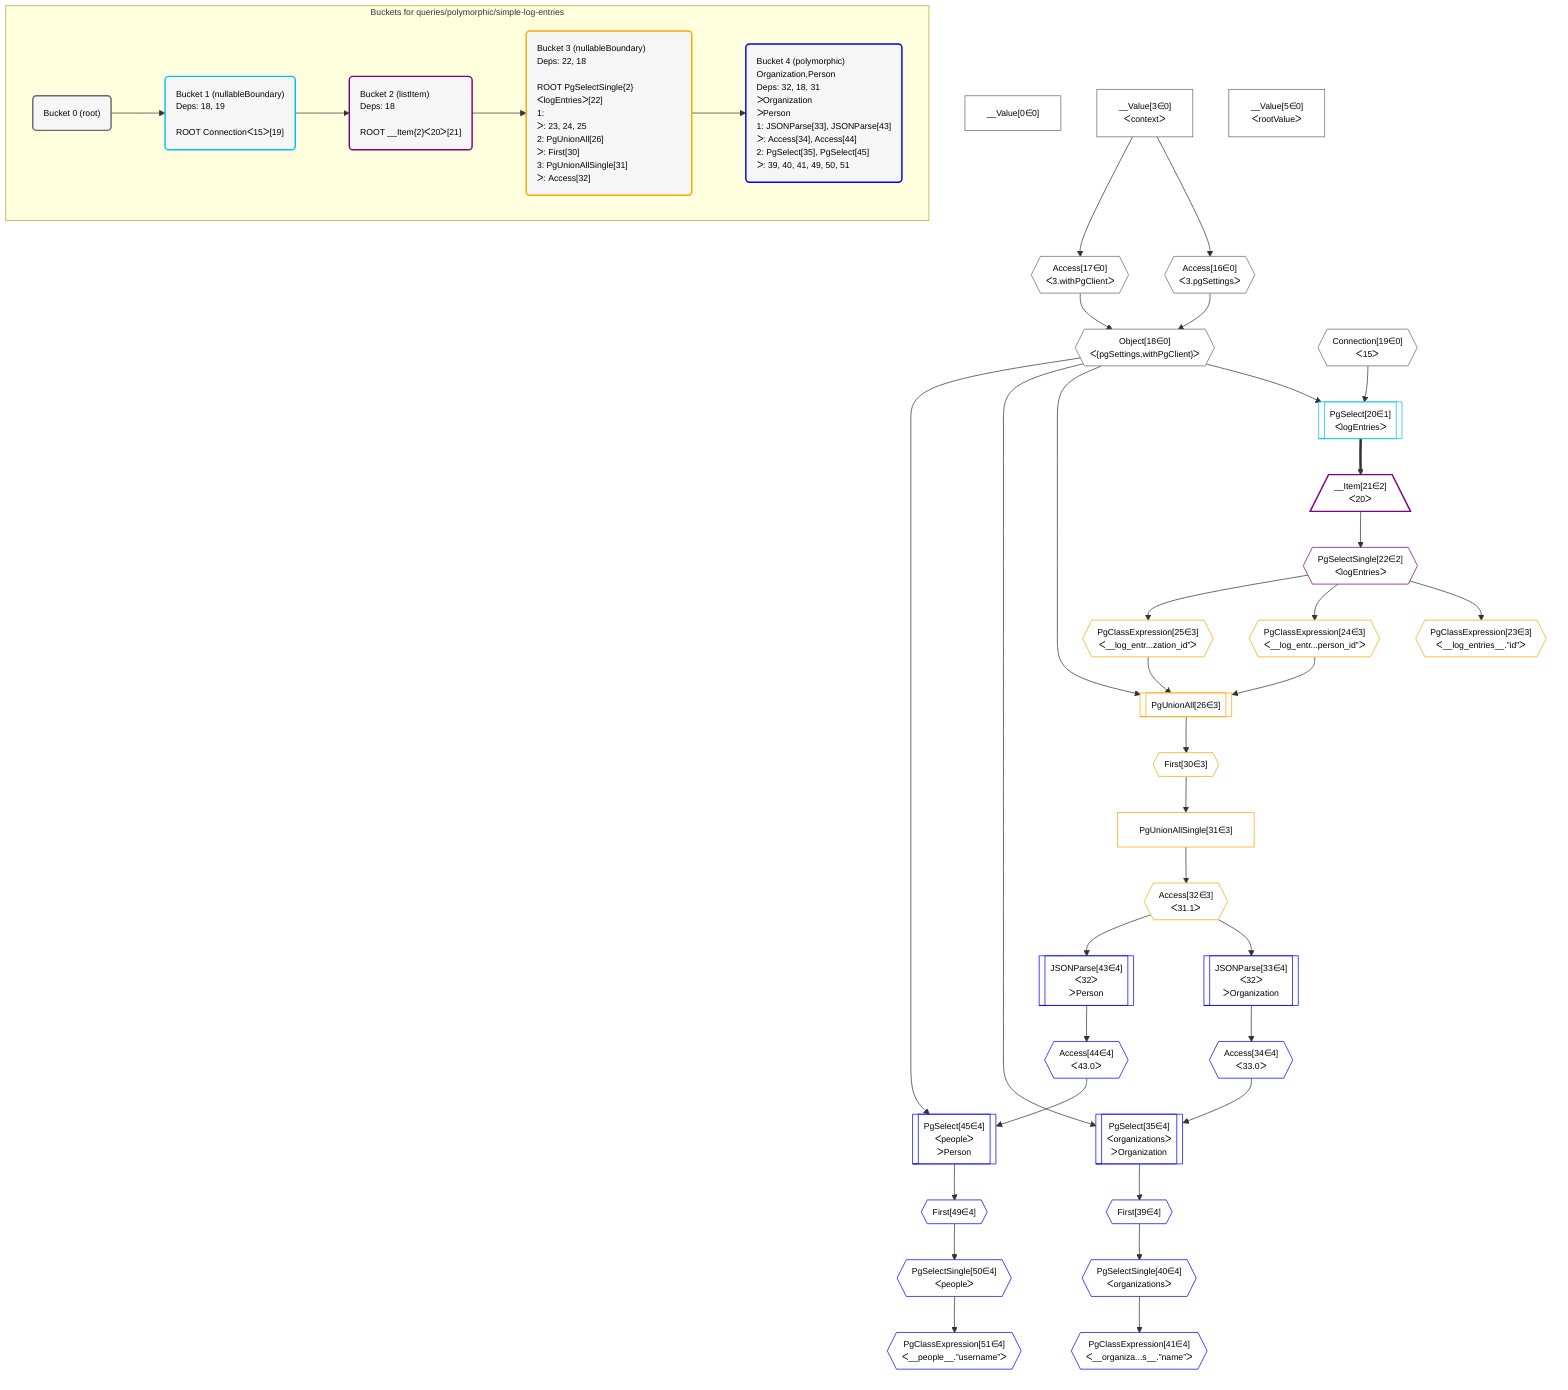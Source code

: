 %%{init: {'themeVariables': { 'fontSize': '12px'}}}%%
graph TD
    classDef path fill:#eee,stroke:#000,color:#000
    classDef plan fill:#fff,stroke-width:1px,color:#000
    classDef itemplan fill:#fff,stroke-width:2px,color:#000
    classDef unbatchedplan fill:#dff,stroke-width:1px,color:#000
    classDef sideeffectplan fill:#fcc,stroke-width:2px,color:#000
    classDef bucket fill:#f6f6f6,color:#000,stroke-width:2px,text-align:left


    %% define steps
    __Value0["__Value[0∈0]"]:::plan
    __Value3["__Value[3∈0]<br />ᐸcontextᐳ"]:::plan
    __Value5["__Value[5∈0]<br />ᐸrootValueᐳ"]:::plan
    Access16{{"Access[16∈0]<br />ᐸ3.pgSettingsᐳ"}}:::plan
    Access17{{"Access[17∈0]<br />ᐸ3.withPgClientᐳ"}}:::plan
    Object18{{"Object[18∈0]<br />ᐸ{pgSettings,withPgClient}ᐳ"}}:::plan
    Connection19{{"Connection[19∈0]<br />ᐸ15ᐳ"}}:::plan
    PgSelect20[["PgSelect[20∈1]<br />ᐸlogEntriesᐳ"]]:::plan
    __Item21[/"__Item[21∈2]<br />ᐸ20ᐳ"\]:::itemplan
    PgSelectSingle22{{"PgSelectSingle[22∈2]<br />ᐸlogEntriesᐳ"}}:::plan
    PgClassExpression23{{"PgClassExpression[23∈3]<br />ᐸ__log_entries__.”id”ᐳ"}}:::plan
    PgClassExpression24{{"PgClassExpression[24∈3]<br />ᐸ__log_entr...person_id”ᐳ"}}:::plan
    PgClassExpression25{{"PgClassExpression[25∈3]<br />ᐸ__log_entr...zation_id”ᐳ"}}:::plan
    PgUnionAll26[["PgUnionAll[26∈3]"]]:::plan
    First30{{"First[30∈3]"}}:::plan
    PgUnionAllSingle31["PgUnionAllSingle[31∈3]"]:::plan
    Access32{{"Access[32∈3]<br />ᐸ31.1ᐳ"}}:::plan
    JSONParse33[["JSONParse[33∈4]<br />ᐸ32ᐳ<br />ᐳOrganization"]]:::plan
    Access34{{"Access[34∈4]<br />ᐸ33.0ᐳ"}}:::plan
    PgSelect35[["PgSelect[35∈4]<br />ᐸorganizationsᐳ<br />ᐳOrganization"]]:::plan
    First39{{"First[39∈4]"}}:::plan
    PgSelectSingle40{{"PgSelectSingle[40∈4]<br />ᐸorganizationsᐳ"}}:::plan
    PgClassExpression41{{"PgClassExpression[41∈4]<br />ᐸ__organiza...s__.”name”ᐳ"}}:::plan
    JSONParse43[["JSONParse[43∈4]<br />ᐸ32ᐳ<br />ᐳPerson"]]:::plan
    Access44{{"Access[44∈4]<br />ᐸ43.0ᐳ"}}:::plan
    PgSelect45[["PgSelect[45∈4]<br />ᐸpeopleᐳ<br />ᐳPerson"]]:::plan
    First49{{"First[49∈4]"}}:::plan
    PgSelectSingle50{{"PgSelectSingle[50∈4]<br />ᐸpeopleᐳ"}}:::plan
    PgClassExpression51{{"PgClassExpression[51∈4]<br />ᐸ__people__.”username”ᐳ"}}:::plan

    %% plan dependencies
    __Value3 --> Access16
    __Value3 --> Access17
    Access16 & Access17 --> Object18
    Object18 & Connection19 --> PgSelect20
    PgSelect20 ==> __Item21
    __Item21 --> PgSelectSingle22
    PgSelectSingle22 --> PgClassExpression23
    PgSelectSingle22 --> PgClassExpression24
    PgSelectSingle22 --> PgClassExpression25
    Object18 & PgClassExpression24 & PgClassExpression25 --> PgUnionAll26
    PgUnionAll26 --> First30
    First30 --> PgUnionAllSingle31
    PgUnionAllSingle31 --> Access32
    Access32 --> JSONParse33
    JSONParse33 --> Access34
    Object18 & Access34 --> PgSelect35
    PgSelect35 --> First39
    First39 --> PgSelectSingle40
    PgSelectSingle40 --> PgClassExpression41
    Access32 --> JSONParse43
    JSONParse43 --> Access44
    Object18 & Access44 --> PgSelect45
    PgSelect45 --> First49
    First49 --> PgSelectSingle50
    PgSelectSingle50 --> PgClassExpression51

    subgraph "Buckets for queries/polymorphic/simple-log-entries"
    Bucket0("Bucket 0 (root)"):::bucket
    classDef bucket0 stroke:#696969
    class Bucket0,__Value0,__Value3,__Value5,Access16,Access17,Object18,Connection19 bucket0
    Bucket1("Bucket 1 (nullableBoundary)<br />Deps: 18, 19<br /><br />ROOT Connectionᐸ15ᐳ[19]"):::bucket
    classDef bucket1 stroke:#00bfff
    class Bucket1,PgSelect20 bucket1
    Bucket2("Bucket 2 (listItem)<br />Deps: 18<br /><br />ROOT __Item{2}ᐸ20ᐳ[21]"):::bucket
    classDef bucket2 stroke:#7f007f
    class Bucket2,__Item21,PgSelectSingle22 bucket2
    Bucket3("Bucket 3 (nullableBoundary)<br />Deps: 22, 18<br /><br />ROOT PgSelectSingle{2}ᐸlogEntriesᐳ[22]<br />1: <br />ᐳ: 23, 24, 25<br />2: PgUnionAll[26]<br />ᐳ: First[30]<br />3: PgUnionAllSingle[31]<br />ᐳ: Access[32]"):::bucket
    classDef bucket3 stroke:#ffa500
    class Bucket3,PgClassExpression23,PgClassExpression24,PgClassExpression25,PgUnionAll26,First30,PgUnionAllSingle31,Access32 bucket3
    Bucket4("Bucket 4 (polymorphic)<br />Organization,Person<br />Deps: 32, 18, 31<br />ᐳOrganization<br />ᐳPerson<br />1: JSONParse[33], JSONParse[43]<br />ᐳ: Access[34], Access[44]<br />2: PgSelect[35], PgSelect[45]<br />ᐳ: 39, 40, 41, 49, 50, 51"):::bucket
    classDef bucket4 stroke:#0000ff
    class Bucket4,JSONParse33,Access34,PgSelect35,First39,PgSelectSingle40,PgClassExpression41,JSONParse43,Access44,PgSelect45,First49,PgSelectSingle50,PgClassExpression51 bucket4
    Bucket0 --> Bucket1
    Bucket1 --> Bucket2
    Bucket2 --> Bucket3
    Bucket3 --> Bucket4
    end